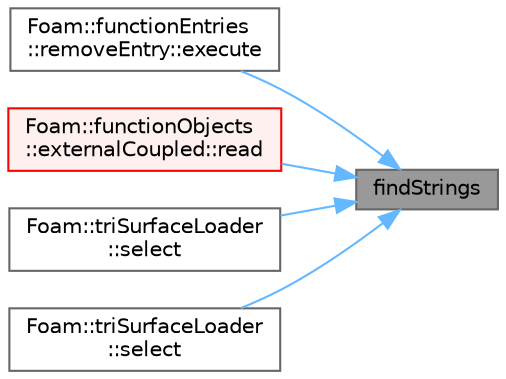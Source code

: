 digraph "findStrings"
{
 // LATEX_PDF_SIZE
  bgcolor="transparent";
  edge [fontname=Helvetica,fontsize=10,labelfontname=Helvetica,labelfontsize=10];
  node [fontname=Helvetica,fontsize=10,shape=box,height=0.2,width=0.4];
  rankdir="RL";
  Node1 [id="Node000001",label="findStrings",height=0.2,width=0.4,color="gray40", fillcolor="grey60", style="filled", fontcolor="black",tooltip=" "];
  Node1 -> Node2 [id="edge1_Node000001_Node000002",dir="back",color="steelblue1",style="solid",tooltip=" "];
  Node2 [id="Node000002",label="Foam::functionEntries\l::removeEntry::execute",height=0.2,width=0.4,color="grey40", fillcolor="white", style="filled",URL="$classFoam_1_1functionEntries_1_1removeEntry.html#afc28e0a3ea23c2317cd839564fab94eb",tooltip=" "];
  Node1 -> Node3 [id="edge2_Node000001_Node000003",dir="back",color="steelblue1",style="solid",tooltip=" "];
  Node3 [id="Node000003",label="Foam::functionObjects\l::externalCoupled::read",height=0.2,width=0.4,color="red", fillcolor="#FFF0F0", style="filled",URL="$classFoam_1_1functionObjects_1_1externalCoupled.html#a6ce0c64db98eb6144d363dbfc86104eb",tooltip=" "];
  Node1 -> Node5 [id="edge3_Node000001_Node000005",dir="back",color="steelblue1",style="solid",tooltip=" "];
  Node5 [id="Node000005",label="Foam::triSurfaceLoader\l::select",height=0.2,width=0.4,color="grey40", fillcolor="white", style="filled",URL="$classFoam_1_1triSurfaceLoader.html#a34a1168985a602bcdde0da20fcd432fe",tooltip=" "];
  Node1 -> Node6 [id="edge4_Node000001_Node000006",dir="back",color="steelblue1",style="solid",tooltip=" "];
  Node6 [id="Node000006",label="Foam::triSurfaceLoader\l::select",height=0.2,width=0.4,color="grey40", fillcolor="white", style="filled",URL="$classFoam_1_1triSurfaceLoader.html#a880423b8c6c71dd58ee3dce4cceb4254",tooltip=" "];
}
